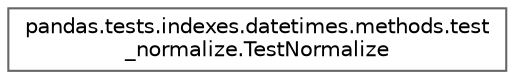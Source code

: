 digraph "Graphical Class Hierarchy"
{
 // LATEX_PDF_SIZE
  bgcolor="transparent";
  edge [fontname=Helvetica,fontsize=10,labelfontname=Helvetica,labelfontsize=10];
  node [fontname=Helvetica,fontsize=10,shape=box,height=0.2,width=0.4];
  rankdir="LR";
  Node0 [id="Node000000",label="pandas.tests.indexes.datetimes.methods.test\l_normalize.TestNormalize",height=0.2,width=0.4,color="grey40", fillcolor="white", style="filled",URL="$d9/d73/classpandas_1_1tests_1_1indexes_1_1datetimes_1_1methods_1_1test__normalize_1_1TestNormalize.html",tooltip=" "];
}
